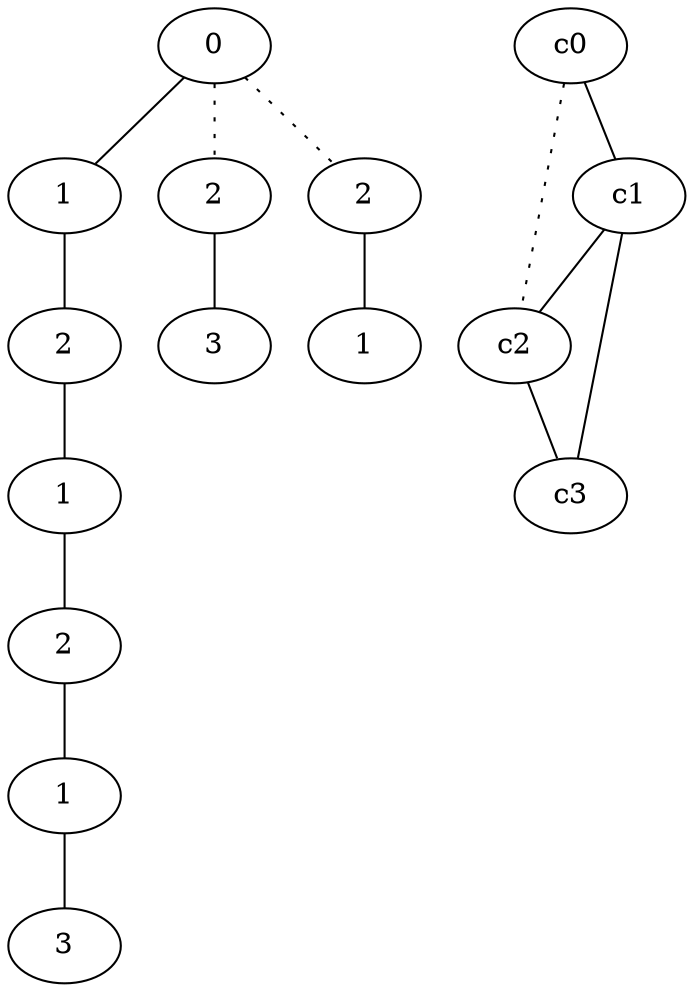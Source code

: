 graph {
a0[label=0];
a1[label=1];
a2[label=2];
a3[label=1];
a4[label=2];
a5[label=1];
a6[label=3];
a7[label=2];
a8[label=3];
a9[label=2];
a10[label=1];
a0 -- a1;
a0 -- a7 [style=dotted];
a0 -- a9 [style=dotted];
a1 -- a2;
a2 -- a3;
a3 -- a4;
a4 -- a5;
a5 -- a6;
a7 -- a8;
a9 -- a10;
c0 -- c1;
c0 -- c2 [style=dotted];
c1 -- c2;
c1 -- c3;
c2 -- c3;
}
